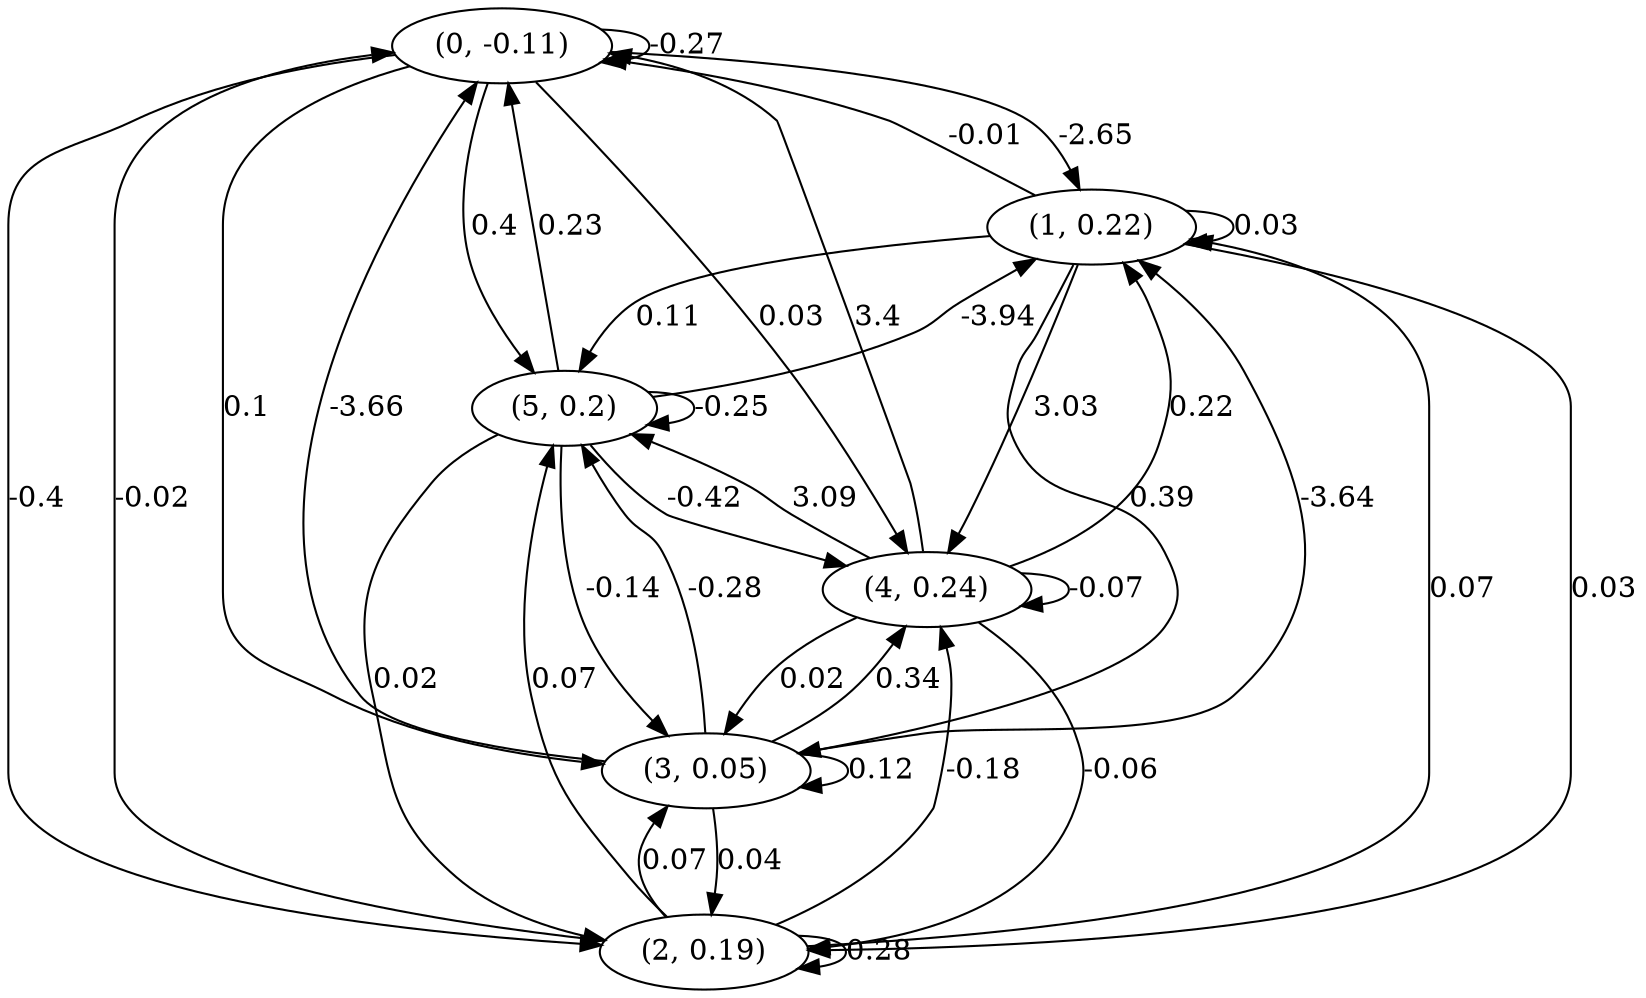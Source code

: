 digraph {
    0 [ label = "(0, -0.11)" ]
    1 [ label = "(1, 0.22)" ]
    2 [ label = "(2, 0.19)" ]
    3 [ label = "(3, 0.05)" ]
    4 [ label = "(4, 0.24)" ]
    5 [ label = "(5, 0.2)" ]
    0 -> 0 [ label = "-0.27" ]
    1 -> 1 [ label = "0.03" ]
    2 -> 2 [ label = "0.28" ]
    3 -> 3 [ label = "0.12" ]
    4 -> 4 [ label = "-0.07" ]
    5 -> 5 [ label = "-0.25" ]
    1 -> 0 [ label = "-0.01" ]
    2 -> 0 [ label = "-0.02" ]
    3 -> 0 [ label = "-3.66" ]
    4 -> 0 [ label = "3.4" ]
    5 -> 0 [ label = "0.23" ]
    0 -> 1 [ label = "-2.65" ]
    2 -> 1 [ label = "0.07" ]
    3 -> 1 [ label = "-3.64" ]
    4 -> 1 [ label = "0.22" ]
    5 -> 1 [ label = "-3.94" ]
    0 -> 2 [ label = "-0.4" ]
    1 -> 2 [ label = "0.03" ]
    3 -> 2 [ label = "0.04" ]
    4 -> 2 [ label = "-0.06" ]
    5 -> 2 [ label = "0.02" ]
    0 -> 3 [ label = "0.1" ]
    1 -> 3 [ label = "0.39" ]
    2 -> 3 [ label = "0.07" ]
    4 -> 3 [ label = "0.02" ]
    5 -> 3 [ label = "-0.14" ]
    0 -> 4 [ label = "0.03" ]
    1 -> 4 [ label = "3.03" ]
    2 -> 4 [ label = "-0.18" ]
    3 -> 4 [ label = "0.34" ]
    5 -> 4 [ label = "-0.42" ]
    0 -> 5 [ label = "0.4" ]
    1 -> 5 [ label = "0.11" ]
    2 -> 5 [ label = "0.07" ]
    3 -> 5 [ label = "-0.28" ]
    4 -> 5 [ label = "3.09" ]
}

